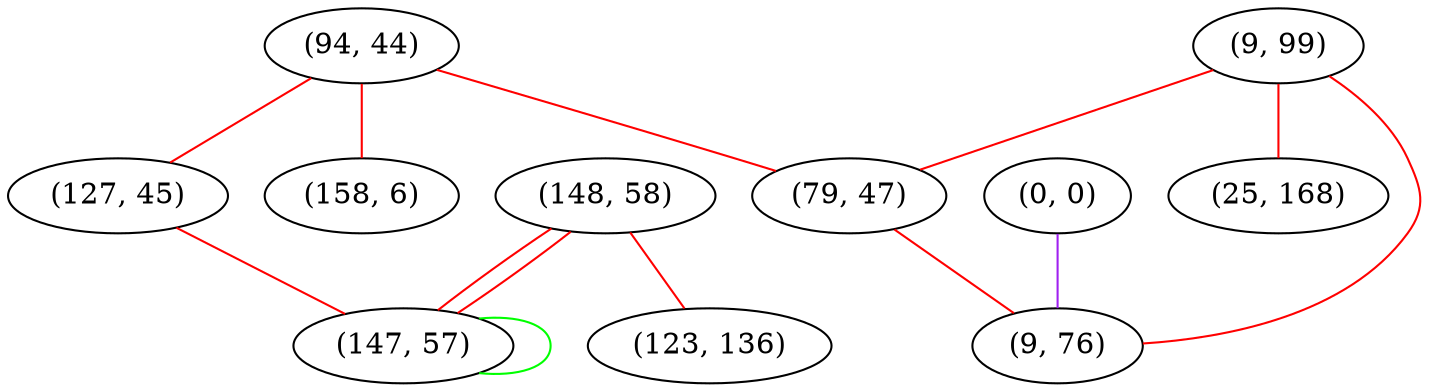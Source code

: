 graph "" {
"(94, 44)";
"(0, 0)";
"(148, 58)";
"(9, 99)";
"(127, 45)";
"(147, 57)";
"(123, 136)";
"(25, 168)";
"(79, 47)";
"(9, 76)";
"(158, 6)";
"(94, 44)" -- "(127, 45)"  [color=red, key=0, weight=1];
"(94, 44)" -- "(79, 47)"  [color=red, key=0, weight=1];
"(94, 44)" -- "(158, 6)"  [color=red, key=0, weight=1];
"(0, 0)" -- "(9, 76)"  [color=purple, key=0, weight=4];
"(148, 58)" -- "(123, 136)"  [color=red, key=0, weight=1];
"(148, 58)" -- "(147, 57)"  [color=red, key=0, weight=1];
"(148, 58)" -- "(147, 57)"  [color=red, key=1, weight=1];
"(9, 99)" -- "(25, 168)"  [color=red, key=0, weight=1];
"(9, 99)" -- "(79, 47)"  [color=red, key=0, weight=1];
"(9, 99)" -- "(9, 76)"  [color=red, key=0, weight=1];
"(127, 45)" -- "(147, 57)"  [color=red, key=0, weight=1];
"(147, 57)" -- "(147, 57)"  [color=green, key=0, weight=2];
"(79, 47)" -- "(9, 76)"  [color=red, key=0, weight=1];
}
